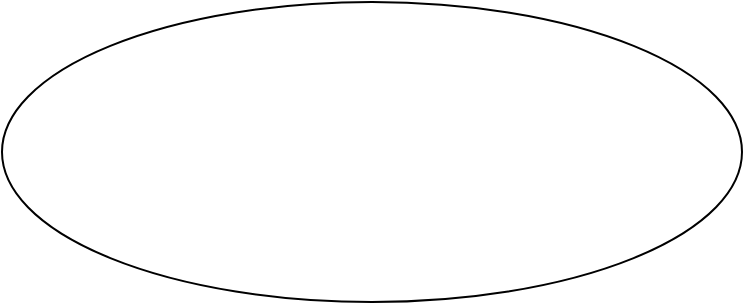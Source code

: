 <mxfile version="13.1.3" type="github">
  <diagram id="kSw0CfeYe35wrxtOUR7g" name="第 1 页">
    <mxGraphModel dx="1993" dy="1082" grid="1" gridSize="10" guides="1" tooltips="1" connect="1" arrows="1" fold="1" page="1" pageScale="1" pageWidth="827" pageHeight="1169" math="0" shadow="0">
      <root>
        <mxCell id="0" />
        <mxCell id="1" parent="0" />
        <mxCell id="mmGrbDyBJV6CyUr6O9Ec-1" value="" style="ellipse;whiteSpace=wrap;html=1;" vertex="1" parent="1">
          <mxGeometry x="210" y="210" width="370" height="150" as="geometry" />
        </mxCell>
      </root>
    </mxGraphModel>
  </diagram>
</mxfile>

